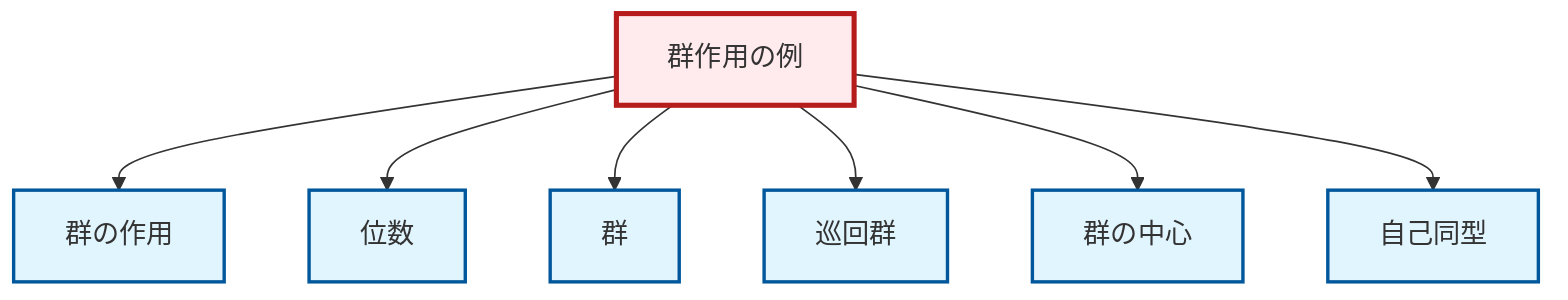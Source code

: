 graph TD
    classDef definition fill:#e1f5fe,stroke:#01579b,stroke-width:2px
    classDef theorem fill:#f3e5f5,stroke:#4a148c,stroke-width:2px
    classDef axiom fill:#fff3e0,stroke:#e65100,stroke-width:2px
    classDef example fill:#e8f5e9,stroke:#1b5e20,stroke-width:2px
    classDef current fill:#ffebee,stroke:#b71c1c,stroke-width:3px
    def-group["群"]:::definition
    ex-group-action-examples["群作用の例"]:::example
    def-center-of-group["群の中心"]:::definition
    def-group-action["群の作用"]:::definition
    def-automorphism["自己同型"]:::definition
    def-cyclic-group["巡回群"]:::definition
    def-order["位数"]:::definition
    ex-group-action-examples --> def-group-action
    ex-group-action-examples --> def-order
    ex-group-action-examples --> def-group
    ex-group-action-examples --> def-cyclic-group
    ex-group-action-examples --> def-center-of-group
    ex-group-action-examples --> def-automorphism
    class ex-group-action-examples current